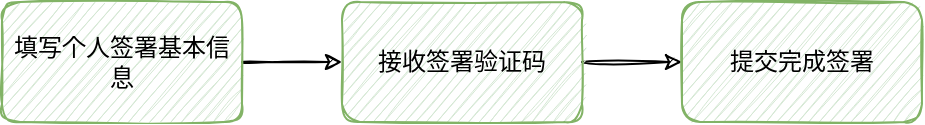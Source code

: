<mxfile version="20.1.1" type="github">
  <diagram id="piigl4j1vujhoC6S9p2Q" name="第 1 页">
    <mxGraphModel dx="1422" dy="748" grid="1" gridSize="10" guides="1" tooltips="1" connect="1" arrows="1" fold="1" page="1" pageScale="1" pageWidth="827" pageHeight="1169" math="0" shadow="0">
      <root>
        <mxCell id="0" />
        <mxCell id="1" parent="0" />
        <mxCell id="SkgzqZ1u6GqGlq_mi14C-1" style="edgeStyle=orthogonalEdgeStyle;rounded=1;orthogonalLoop=1;jettySize=auto;html=1;exitX=1;exitY=0.5;exitDx=0;exitDy=0;entryX=0;entryY=0.5;entryDx=0;entryDy=0;sketch=1;curved=1;" parent="1" source="SkgzqZ1u6GqGlq_mi14C-2" target="SkgzqZ1u6GqGlq_mi14C-4" edge="1">
          <mxGeometry relative="1" as="geometry" />
        </mxCell>
        <mxCell id="SkgzqZ1u6GqGlq_mi14C-2" value="填写个人签署基本信息" style="rounded=1;whiteSpace=wrap;html=1;sketch=1;strokeColor=#82B366;fillColor=#D5E8D4;" parent="1" vertex="1">
          <mxGeometry x="184" y="170" width="120" height="60" as="geometry" />
        </mxCell>
        <mxCell id="SkgzqZ1u6GqGlq_mi14C-3" style="edgeStyle=orthogonalEdgeStyle;rounded=1;orthogonalLoop=1;jettySize=auto;html=1;exitX=1;exitY=0.5;exitDx=0;exitDy=0;entryX=0;entryY=0.5;entryDx=0;entryDy=0;sketch=1;curved=1;" parent="1" source="SkgzqZ1u6GqGlq_mi14C-4" target="SkgzqZ1u6GqGlq_mi14C-6" edge="1">
          <mxGeometry relative="1" as="geometry" />
        </mxCell>
        <mxCell id="SkgzqZ1u6GqGlq_mi14C-4" value="接收签署验证码" style="rounded=1;whiteSpace=wrap;html=1;sketch=1;align=center;fillColor=#D5E8D4;strokeColor=#82B366;" parent="1" vertex="1">
          <mxGeometry x="354" y="170" width="120" height="60" as="geometry" />
        </mxCell>
        <mxCell id="SkgzqZ1u6GqGlq_mi14C-6" value="提交完成签署" style="rounded=1;whiteSpace=wrap;html=1;sketch=1;fillColor=#D5E8D4;strokeColor=#82B366;" parent="1" vertex="1">
          <mxGeometry x="524" y="170" width="120" height="60" as="geometry" />
        </mxCell>
      </root>
    </mxGraphModel>
  </diagram>
</mxfile>
